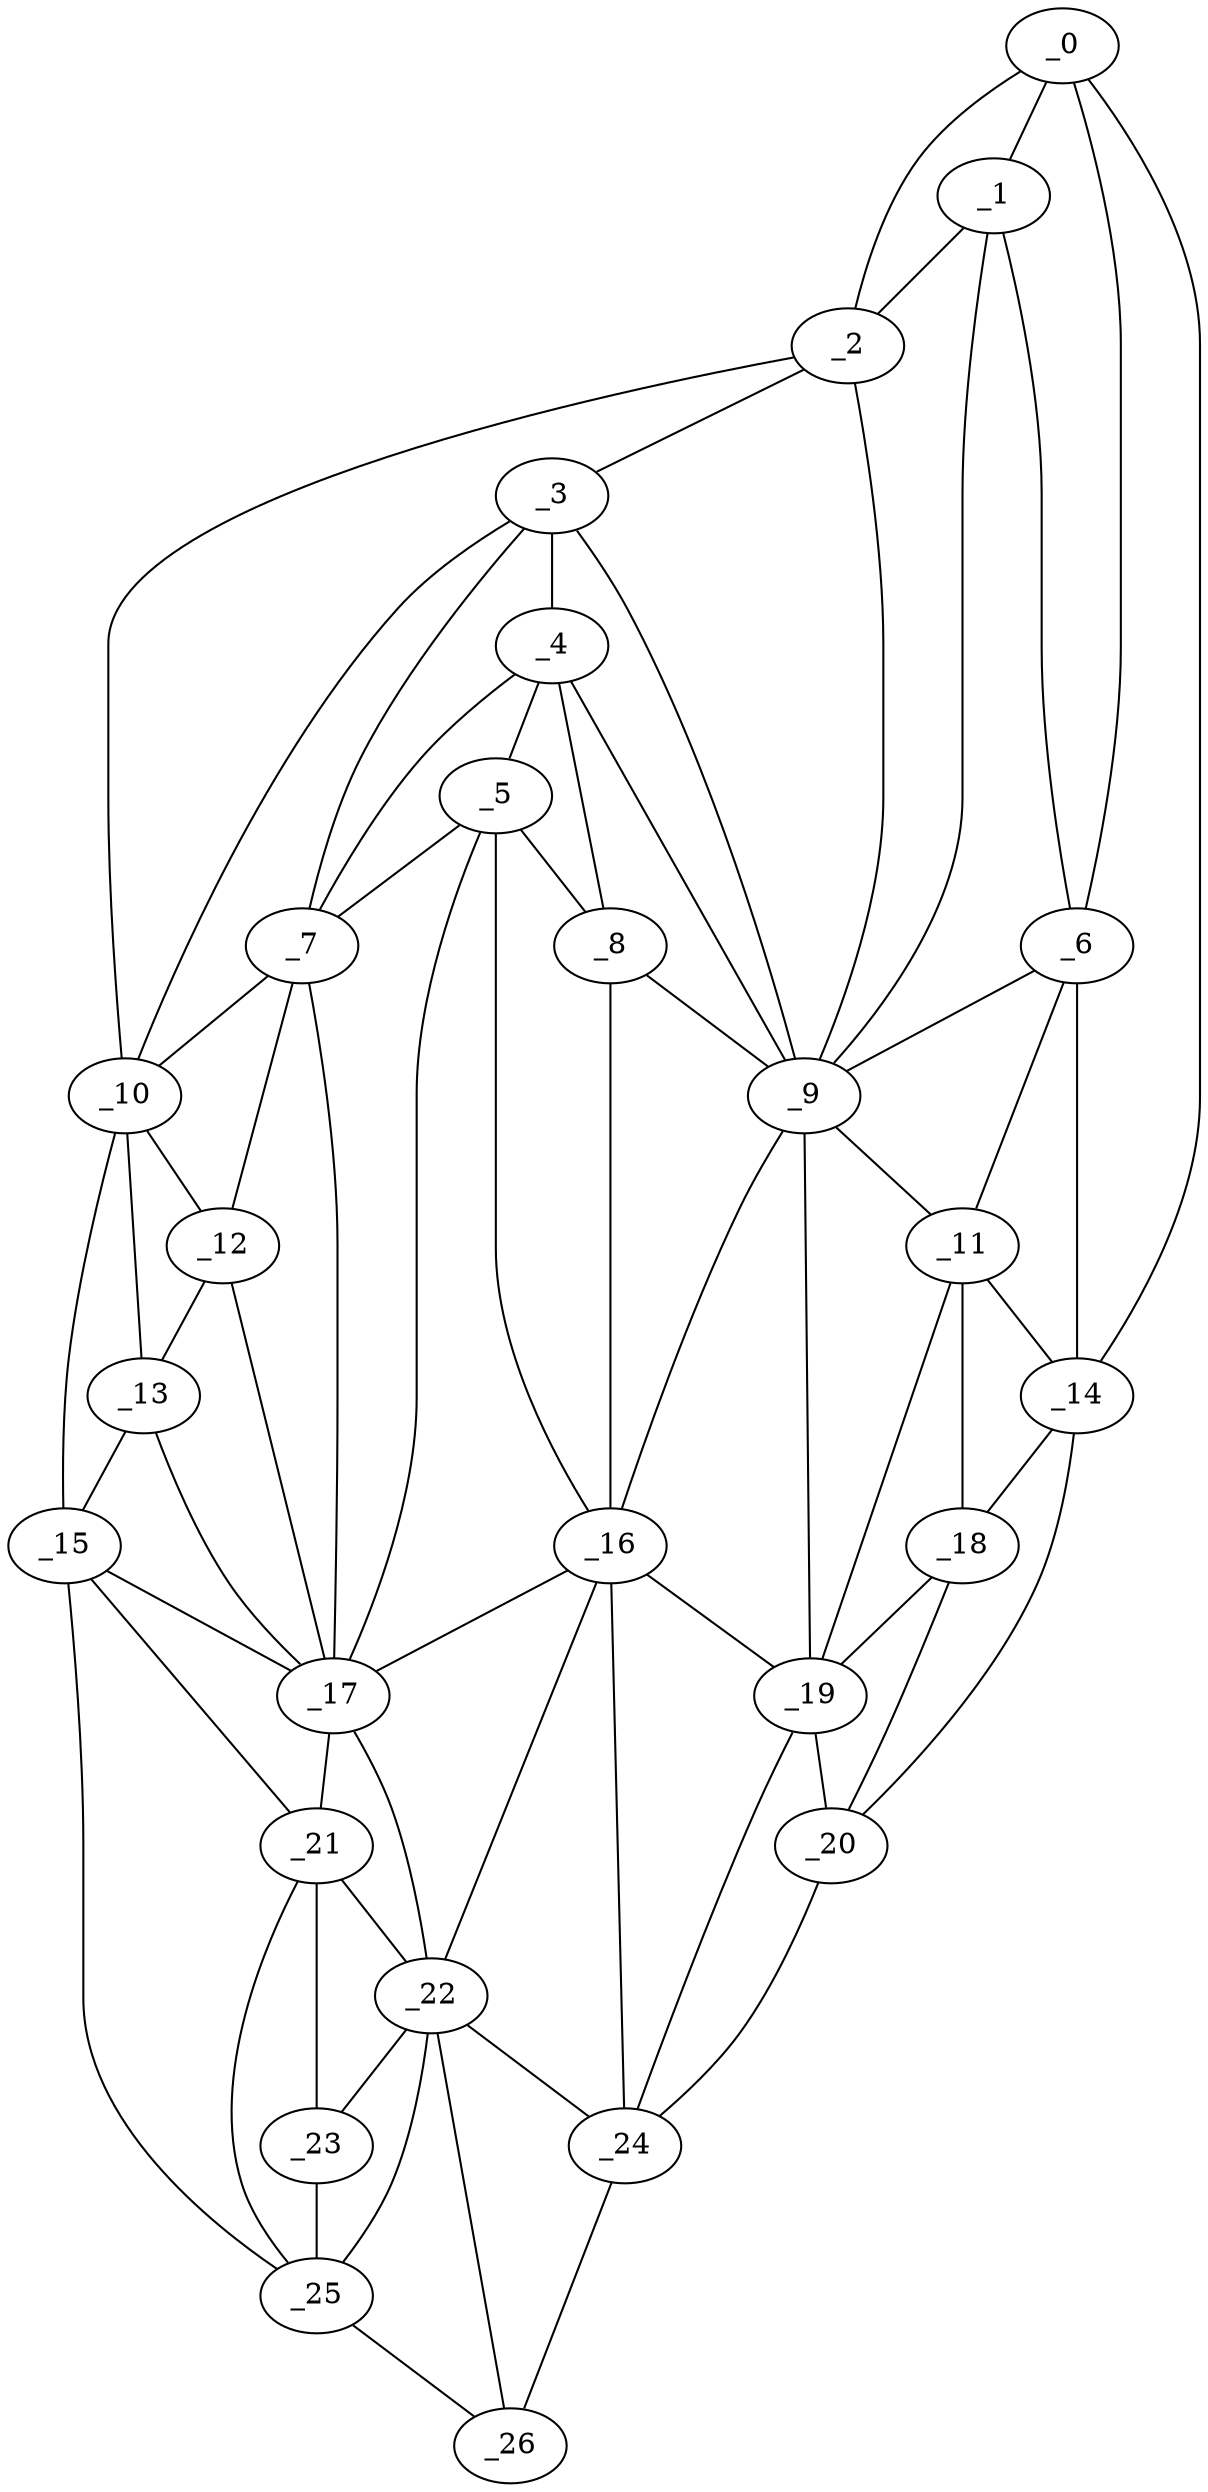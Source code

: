 graph "obj19__285.gxl" {
	_0	 [x=13,
		y=109];
	_1	 [x=18,
		y=94];
	_0 -- _1	 [valence=2];
	_2	 [x=20,
		y=79];
	_0 -- _2	 [valence=1];
	_6	 [x=58,
		y=109];
	_0 -- _6	 [valence=1];
	_14	 [x=77,
		y=123];
	_0 -- _14	 [valence=1];
	_1 -- _2	 [valence=2];
	_1 -- _6	 [valence=2];
	_9	 [x=64,
		y=84];
	_1 -- _9	 [valence=2];
	_3	 [x=28,
		y=68];
	_2 -- _3	 [valence=2];
	_2 -- _9	 [valence=1];
	_10	 [x=65,
		y=3];
	_2 -- _10	 [valence=1];
	_4	 [x=51,
		y=62];
	_3 -- _4	 [valence=2];
	_7	 [x=60,
		y=14];
	_3 -- _7	 [valence=2];
	_3 -- _9	 [valence=2];
	_3 -- _10	 [valence=1];
	_5	 [x=56,
		y=58];
	_4 -- _5	 [valence=2];
	_4 -- _7	 [valence=1];
	_8	 [x=62,
		y=71];
	_4 -- _8	 [valence=2];
	_4 -- _9	 [valence=2];
	_5 -- _7	 [valence=2];
	_5 -- _8	 [valence=2];
	_16	 [x=79,
		y=62];
	_5 -- _16	 [valence=1];
	_17	 [x=83,
		y=15];
	_5 -- _17	 [valence=2];
	_6 -- _9	 [valence=2];
	_11	 [x=67,
		y=97];
	_6 -- _11	 [valence=2];
	_6 -- _14	 [valence=2];
	_7 -- _10	 [valence=2];
	_12	 [x=68,
		y=11];
	_7 -- _12	 [valence=1];
	_7 -- _17	 [valence=2];
	_8 -- _9	 [valence=2];
	_8 -- _16	 [valence=2];
	_9 -- _11	 [valence=1];
	_9 -- _16	 [valence=1];
	_19	 [x=92,
		y=79];
	_9 -- _19	 [valence=2];
	_10 -- _12	 [valence=1];
	_13	 [x=75,
		y=11];
	_10 -- _13	 [valence=2];
	_15	 [x=79,
		y=4];
	_10 -- _15	 [valence=1];
	_11 -- _14	 [valence=2];
	_18	 [x=89,
		y=101];
	_11 -- _18	 [valence=2];
	_11 -- _19	 [valence=2];
	_12 -- _13	 [valence=2];
	_12 -- _17	 [valence=2];
	_13 -- _15	 [valence=2];
	_13 -- _17	 [valence=2];
	_14 -- _18	 [valence=2];
	_20	 [x=97,
		y=91];
	_14 -- _20	 [valence=1];
	_15 -- _17	 [valence=2];
	_21	 [x=105,
		y=16];
	_15 -- _21	 [valence=2];
	_25	 [x=115,
		y=15];
	_15 -- _25	 [valence=1];
	_16 -- _17	 [valence=2];
	_16 -- _19	 [valence=1];
	_22	 [x=108,
		y=36];
	_16 -- _22	 [valence=2];
	_24	 [x=112,
		y=58];
	_16 -- _24	 [valence=2];
	_17 -- _21	 [valence=2];
	_17 -- _22	 [valence=2];
	_18 -- _19	 [valence=2];
	_18 -- _20	 [valence=2];
	_19 -- _20	 [valence=2];
	_19 -- _24	 [valence=1];
	_20 -- _24	 [valence=1];
	_21 -- _22	 [valence=2];
	_23	 [x=110,
		y=17];
	_21 -- _23	 [valence=1];
	_21 -- _25	 [valence=2];
	_22 -- _23	 [valence=2];
	_22 -- _24	 [valence=2];
	_22 -- _25	 [valence=1];
	_26	 [x=117,
		y=42];
	_22 -- _26	 [valence=2];
	_23 -- _25	 [valence=2];
	_24 -- _26	 [valence=1];
	_25 -- _26	 [valence=1];
}
